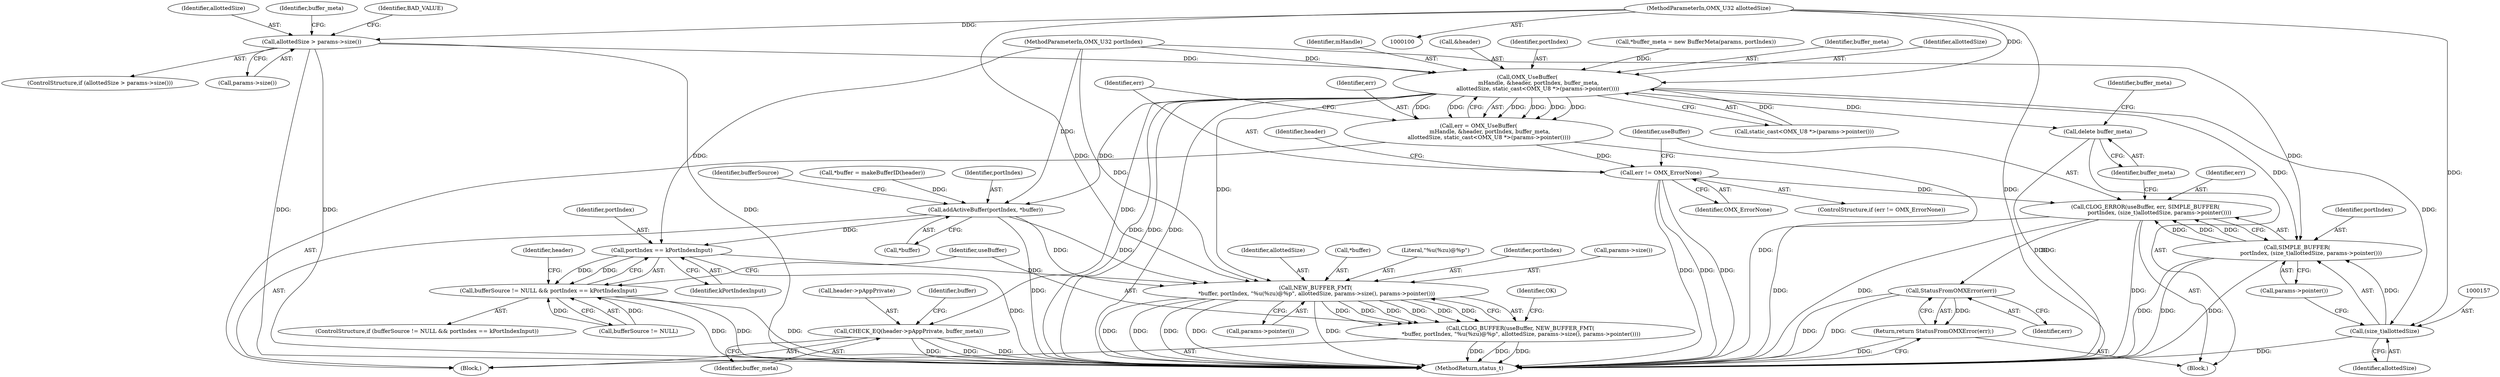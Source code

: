 digraph "1_Android_0f177948ae2640bfe4d70f8e4248e106406b3b0a_18@del" {
"1000121" [label="(Call,allottedSize > params->size())"];
"1000104" [label="(MethodParameterIn,OMX_U32 allottedSize)"];
"1000136" [label="(Call,OMX_UseBuffer(\n             mHandle, &header, portIndex, buffer_meta,\n            allottedSize, static_cast<OMX_U8 *>(params->pointer())))"];
"1000134" [label="(Call,err = OMX_UseBuffer(\n             mHandle, &header, portIndex, buffer_meta,\n            allottedSize, static_cast<OMX_U8 *>(params->pointer())))"];
"1000147" [label="(Call,err != OMX_ErrorNone)"];
"1000151" [label="(Call,CLOG_ERROR(useBuffer, err, SIMPLE_BUFFER(\n                portIndex, (size_t)allottedSize, params->pointer())))"];
"1000170" [label="(Call,StatusFromOMXError(err))"];
"1000169" [label="(Return,return StatusFromOMXError(err);)"];
"1000154" [label="(Call,SIMPLE_BUFFER(\n                portIndex, (size_t)allottedSize, params->pointer()))"];
"1000156" [label="(Call,(size_t)allottedSize)"];
"1000160" [label="(Call,delete buffer_meta)"];
"1000172" [label="(Call,CHECK_EQ(header->pAppPrivate, buffer_meta))"];
"1000182" [label="(Call,addActiveBuffer(portIndex, *buffer))"];
"1000192" [label="(Call,portIndex == kPortIndexInput)"];
"1000188" [label="(Call,bufferSource != NULL && portIndex == kPortIndexInput)"];
"1000200" [label="(Call,NEW_BUFFER_FMT(\n *buffer, portIndex, \"%u(%zu)@%p\", allottedSize, params->size(), params->pointer()))"];
"1000198" [label="(Call,CLOG_BUFFER(useBuffer, NEW_BUFFER_FMT(\n *buffer, portIndex, \"%u(%zu)@%p\", allottedSize, params->size(), params->pointer())))"];
"1000149" [label="(Identifier,OMX_ErrorNone)"];
"1000160" [label="(Call,delete buffer_meta)"];
"1000177" [label="(Call,*buffer = makeBufferID(header))"];
"1000154" [label="(Call,SIMPLE_BUFFER(\n                portIndex, (size_t)allottedSize, params->pointer()))"];
"1000203" [label="(Identifier,portIndex)"];
"1000206" [label="(Call,params->size())"];
"1000123" [label="(Call,params->size())"];
"1000188" [label="(Call,bufferSource != NULL && portIndex == kPortIndexInput)"];
"1000137" [label="(Identifier,mHandle)"];
"1000174" [label="(Identifier,header)"];
"1000150" [label="(Block,)"];
"1000170" [label="(Call,StatusFromOMXError(err))"];
"1000197" [label="(Identifier,header)"];
"1000136" [label="(Call,OMX_UseBuffer(\n             mHandle, &header, portIndex, buffer_meta,\n            allottedSize, static_cast<OMX_U8 *>(params->pointer())))"];
"1000210" [label="(MethodReturn,status_t)"];
"1000193" [label="(Identifier,portIndex)"];
"1000135" [label="(Identifier,err)"];
"1000138" [label="(Call,&header)"];
"1000189" [label="(Call,bufferSource != NULL)"];
"1000192" [label="(Call,portIndex == kPortIndexInput)"];
"1000194" [label="(Identifier,kPortIndexInput)"];
"1000161" [label="(Identifier,buffer_meta)"];
"1000140" [label="(Identifier,portIndex)"];
"1000128" [label="(Call,*buffer_meta = new BufferMeta(params, portIndex))"];
"1000152" [label="(Identifier,useBuffer)"];
"1000121" [label="(Call,allottedSize > params->size())"];
"1000141" [label="(Identifier,buffer_meta)"];
"1000158" [label="(Identifier,allottedSize)"];
"1000172" [label="(Call,CHECK_EQ(header->pAppPrivate, buffer_meta))"];
"1000209" [label="(Identifier,OK)"];
"1000183" [label="(Identifier,portIndex)"];
"1000142" [label="(Identifier,allottedSize)"];
"1000176" [label="(Identifier,buffer_meta)"];
"1000199" [label="(Identifier,useBuffer)"];
"1000205" [label="(Identifier,allottedSize)"];
"1000182" [label="(Call,addActiveBuffer(portIndex, *buffer))"];
"1000184" [label="(Call,*buffer)"];
"1000101" [label="(MethodParameterIn,OMX_U32 portIndex)"];
"1000169" [label="(Return,return StatusFromOMXError(err);)"];
"1000146" [label="(ControlStructure,if (err != OMX_ErrorNone))"];
"1000171" [label="(Identifier,err)"];
"1000147" [label="(Call,err != OMX_ErrorNone)"];
"1000159" [label="(Call,params->pointer())"];
"1000148" [label="(Identifier,err)"];
"1000201" [label="(Call,*buffer)"];
"1000129" [label="(Identifier,buffer_meta)"];
"1000200" [label="(Call,NEW_BUFFER_FMT(\n *buffer, portIndex, \"%u(%zu)@%p\", allottedSize, params->size(), params->pointer()))"];
"1000187" [label="(ControlStructure,if (bufferSource != NULL && portIndex == kPortIndexInput))"];
"1000198" [label="(Call,CLOG_BUFFER(useBuffer, NEW_BUFFER_FMT(\n *buffer, portIndex, \"%u(%zu)@%p\", allottedSize, params->size(), params->pointer())))"];
"1000207" [label="(Call,params->pointer())"];
"1000163" [label="(Identifier,buffer_meta)"];
"1000126" [label="(Identifier,BAD_VALUE)"];
"1000190" [label="(Identifier,bufferSource)"];
"1000204" [label="(Literal,\"%u(%zu)@%p\")"];
"1000122" [label="(Identifier,allottedSize)"];
"1000120" [label="(ControlStructure,if (allottedSize > params->size()))"];
"1000104" [label="(MethodParameterIn,OMX_U32 allottedSize)"];
"1000173" [label="(Call,header->pAppPrivate)"];
"1000134" [label="(Call,err = OMX_UseBuffer(\n             mHandle, &header, portIndex, buffer_meta,\n            allottedSize, static_cast<OMX_U8 *>(params->pointer())))"];
"1000153" [label="(Identifier,err)"];
"1000151" [label="(Call,CLOG_ERROR(useBuffer, err, SIMPLE_BUFFER(\n                portIndex, (size_t)allottedSize, params->pointer())))"];
"1000156" [label="(Call,(size_t)allottedSize)"];
"1000143" [label="(Call,static_cast<OMX_U8 *>(params->pointer()))"];
"1000155" [label="(Identifier,portIndex)"];
"1000105" [label="(Block,)"];
"1000179" [label="(Identifier,buffer)"];
"1000121" -> "1000120"  [label="AST: "];
"1000121" -> "1000123"  [label="CFG: "];
"1000122" -> "1000121"  [label="AST: "];
"1000123" -> "1000121"  [label="AST: "];
"1000126" -> "1000121"  [label="CFG: "];
"1000129" -> "1000121"  [label="CFG: "];
"1000121" -> "1000210"  [label="DDG: "];
"1000121" -> "1000210"  [label="DDG: "];
"1000121" -> "1000210"  [label="DDG: "];
"1000104" -> "1000121"  [label="DDG: "];
"1000121" -> "1000136"  [label="DDG: "];
"1000104" -> "1000100"  [label="AST: "];
"1000104" -> "1000210"  [label="DDG: "];
"1000104" -> "1000136"  [label="DDG: "];
"1000104" -> "1000156"  [label="DDG: "];
"1000104" -> "1000200"  [label="DDG: "];
"1000136" -> "1000134"  [label="AST: "];
"1000136" -> "1000143"  [label="CFG: "];
"1000137" -> "1000136"  [label="AST: "];
"1000138" -> "1000136"  [label="AST: "];
"1000140" -> "1000136"  [label="AST: "];
"1000141" -> "1000136"  [label="AST: "];
"1000142" -> "1000136"  [label="AST: "];
"1000143" -> "1000136"  [label="AST: "];
"1000134" -> "1000136"  [label="CFG: "];
"1000136" -> "1000210"  [label="DDG: "];
"1000136" -> "1000210"  [label="DDG: "];
"1000136" -> "1000210"  [label="DDG: "];
"1000136" -> "1000134"  [label="DDG: "];
"1000136" -> "1000134"  [label="DDG: "];
"1000136" -> "1000134"  [label="DDG: "];
"1000136" -> "1000134"  [label="DDG: "];
"1000136" -> "1000134"  [label="DDG: "];
"1000136" -> "1000134"  [label="DDG: "];
"1000101" -> "1000136"  [label="DDG: "];
"1000128" -> "1000136"  [label="DDG: "];
"1000143" -> "1000136"  [label="DDG: "];
"1000136" -> "1000154"  [label="DDG: "];
"1000136" -> "1000156"  [label="DDG: "];
"1000136" -> "1000160"  [label="DDG: "];
"1000136" -> "1000172"  [label="DDG: "];
"1000136" -> "1000182"  [label="DDG: "];
"1000136" -> "1000200"  [label="DDG: "];
"1000134" -> "1000105"  [label="AST: "];
"1000135" -> "1000134"  [label="AST: "];
"1000148" -> "1000134"  [label="CFG: "];
"1000134" -> "1000210"  [label="DDG: "];
"1000134" -> "1000147"  [label="DDG: "];
"1000147" -> "1000146"  [label="AST: "];
"1000147" -> "1000149"  [label="CFG: "];
"1000148" -> "1000147"  [label="AST: "];
"1000149" -> "1000147"  [label="AST: "];
"1000152" -> "1000147"  [label="CFG: "];
"1000174" -> "1000147"  [label="CFG: "];
"1000147" -> "1000210"  [label="DDG: "];
"1000147" -> "1000210"  [label="DDG: "];
"1000147" -> "1000210"  [label="DDG: "];
"1000147" -> "1000151"  [label="DDG: "];
"1000151" -> "1000150"  [label="AST: "];
"1000151" -> "1000154"  [label="CFG: "];
"1000152" -> "1000151"  [label="AST: "];
"1000153" -> "1000151"  [label="AST: "];
"1000154" -> "1000151"  [label="AST: "];
"1000161" -> "1000151"  [label="CFG: "];
"1000151" -> "1000210"  [label="DDG: "];
"1000151" -> "1000210"  [label="DDG: "];
"1000151" -> "1000210"  [label="DDG: "];
"1000154" -> "1000151"  [label="DDG: "];
"1000154" -> "1000151"  [label="DDG: "];
"1000154" -> "1000151"  [label="DDG: "];
"1000151" -> "1000170"  [label="DDG: "];
"1000170" -> "1000169"  [label="AST: "];
"1000170" -> "1000171"  [label="CFG: "];
"1000171" -> "1000170"  [label="AST: "];
"1000169" -> "1000170"  [label="CFG: "];
"1000170" -> "1000210"  [label="DDG: "];
"1000170" -> "1000210"  [label="DDG: "];
"1000170" -> "1000169"  [label="DDG: "];
"1000169" -> "1000150"  [label="AST: "];
"1000210" -> "1000169"  [label="CFG: "];
"1000169" -> "1000210"  [label="DDG: "];
"1000154" -> "1000159"  [label="CFG: "];
"1000155" -> "1000154"  [label="AST: "];
"1000156" -> "1000154"  [label="AST: "];
"1000159" -> "1000154"  [label="AST: "];
"1000154" -> "1000210"  [label="DDG: "];
"1000154" -> "1000210"  [label="DDG: "];
"1000154" -> "1000210"  [label="DDG: "];
"1000101" -> "1000154"  [label="DDG: "];
"1000156" -> "1000154"  [label="DDG: "];
"1000156" -> "1000158"  [label="CFG: "];
"1000157" -> "1000156"  [label="AST: "];
"1000158" -> "1000156"  [label="AST: "];
"1000159" -> "1000156"  [label="CFG: "];
"1000156" -> "1000210"  [label="DDG: "];
"1000160" -> "1000150"  [label="AST: "];
"1000160" -> "1000161"  [label="CFG: "];
"1000161" -> "1000160"  [label="AST: "];
"1000163" -> "1000160"  [label="CFG: "];
"1000160" -> "1000210"  [label="DDG: "];
"1000172" -> "1000105"  [label="AST: "];
"1000172" -> "1000176"  [label="CFG: "];
"1000173" -> "1000172"  [label="AST: "];
"1000176" -> "1000172"  [label="AST: "];
"1000179" -> "1000172"  [label="CFG: "];
"1000172" -> "1000210"  [label="DDG: "];
"1000172" -> "1000210"  [label="DDG: "];
"1000172" -> "1000210"  [label="DDG: "];
"1000182" -> "1000105"  [label="AST: "];
"1000182" -> "1000184"  [label="CFG: "];
"1000183" -> "1000182"  [label="AST: "];
"1000184" -> "1000182"  [label="AST: "];
"1000190" -> "1000182"  [label="CFG: "];
"1000182" -> "1000210"  [label="DDG: "];
"1000101" -> "1000182"  [label="DDG: "];
"1000177" -> "1000182"  [label="DDG: "];
"1000182" -> "1000192"  [label="DDG: "];
"1000182" -> "1000200"  [label="DDG: "];
"1000182" -> "1000200"  [label="DDG: "];
"1000192" -> "1000188"  [label="AST: "];
"1000192" -> "1000194"  [label="CFG: "];
"1000193" -> "1000192"  [label="AST: "];
"1000194" -> "1000192"  [label="AST: "];
"1000188" -> "1000192"  [label="CFG: "];
"1000192" -> "1000210"  [label="DDG: "];
"1000192" -> "1000188"  [label="DDG: "];
"1000192" -> "1000188"  [label="DDG: "];
"1000101" -> "1000192"  [label="DDG: "];
"1000192" -> "1000200"  [label="DDG: "];
"1000188" -> "1000187"  [label="AST: "];
"1000188" -> "1000189"  [label="CFG: "];
"1000189" -> "1000188"  [label="AST: "];
"1000197" -> "1000188"  [label="CFG: "];
"1000199" -> "1000188"  [label="CFG: "];
"1000188" -> "1000210"  [label="DDG: "];
"1000188" -> "1000210"  [label="DDG: "];
"1000188" -> "1000210"  [label="DDG: "];
"1000189" -> "1000188"  [label="DDG: "];
"1000189" -> "1000188"  [label="DDG: "];
"1000200" -> "1000198"  [label="AST: "];
"1000200" -> "1000207"  [label="CFG: "];
"1000201" -> "1000200"  [label="AST: "];
"1000203" -> "1000200"  [label="AST: "];
"1000204" -> "1000200"  [label="AST: "];
"1000205" -> "1000200"  [label="AST: "];
"1000206" -> "1000200"  [label="AST: "];
"1000207" -> "1000200"  [label="AST: "];
"1000198" -> "1000200"  [label="CFG: "];
"1000200" -> "1000210"  [label="DDG: "];
"1000200" -> "1000210"  [label="DDG: "];
"1000200" -> "1000210"  [label="DDG: "];
"1000200" -> "1000210"  [label="DDG: "];
"1000200" -> "1000210"  [label="DDG: "];
"1000200" -> "1000198"  [label="DDG: "];
"1000200" -> "1000198"  [label="DDG: "];
"1000200" -> "1000198"  [label="DDG: "];
"1000200" -> "1000198"  [label="DDG: "];
"1000200" -> "1000198"  [label="DDG: "];
"1000200" -> "1000198"  [label="DDG: "];
"1000101" -> "1000200"  [label="DDG: "];
"1000198" -> "1000105"  [label="AST: "];
"1000199" -> "1000198"  [label="AST: "];
"1000209" -> "1000198"  [label="CFG: "];
"1000198" -> "1000210"  [label="DDG: "];
"1000198" -> "1000210"  [label="DDG: "];
"1000198" -> "1000210"  [label="DDG: "];
}
